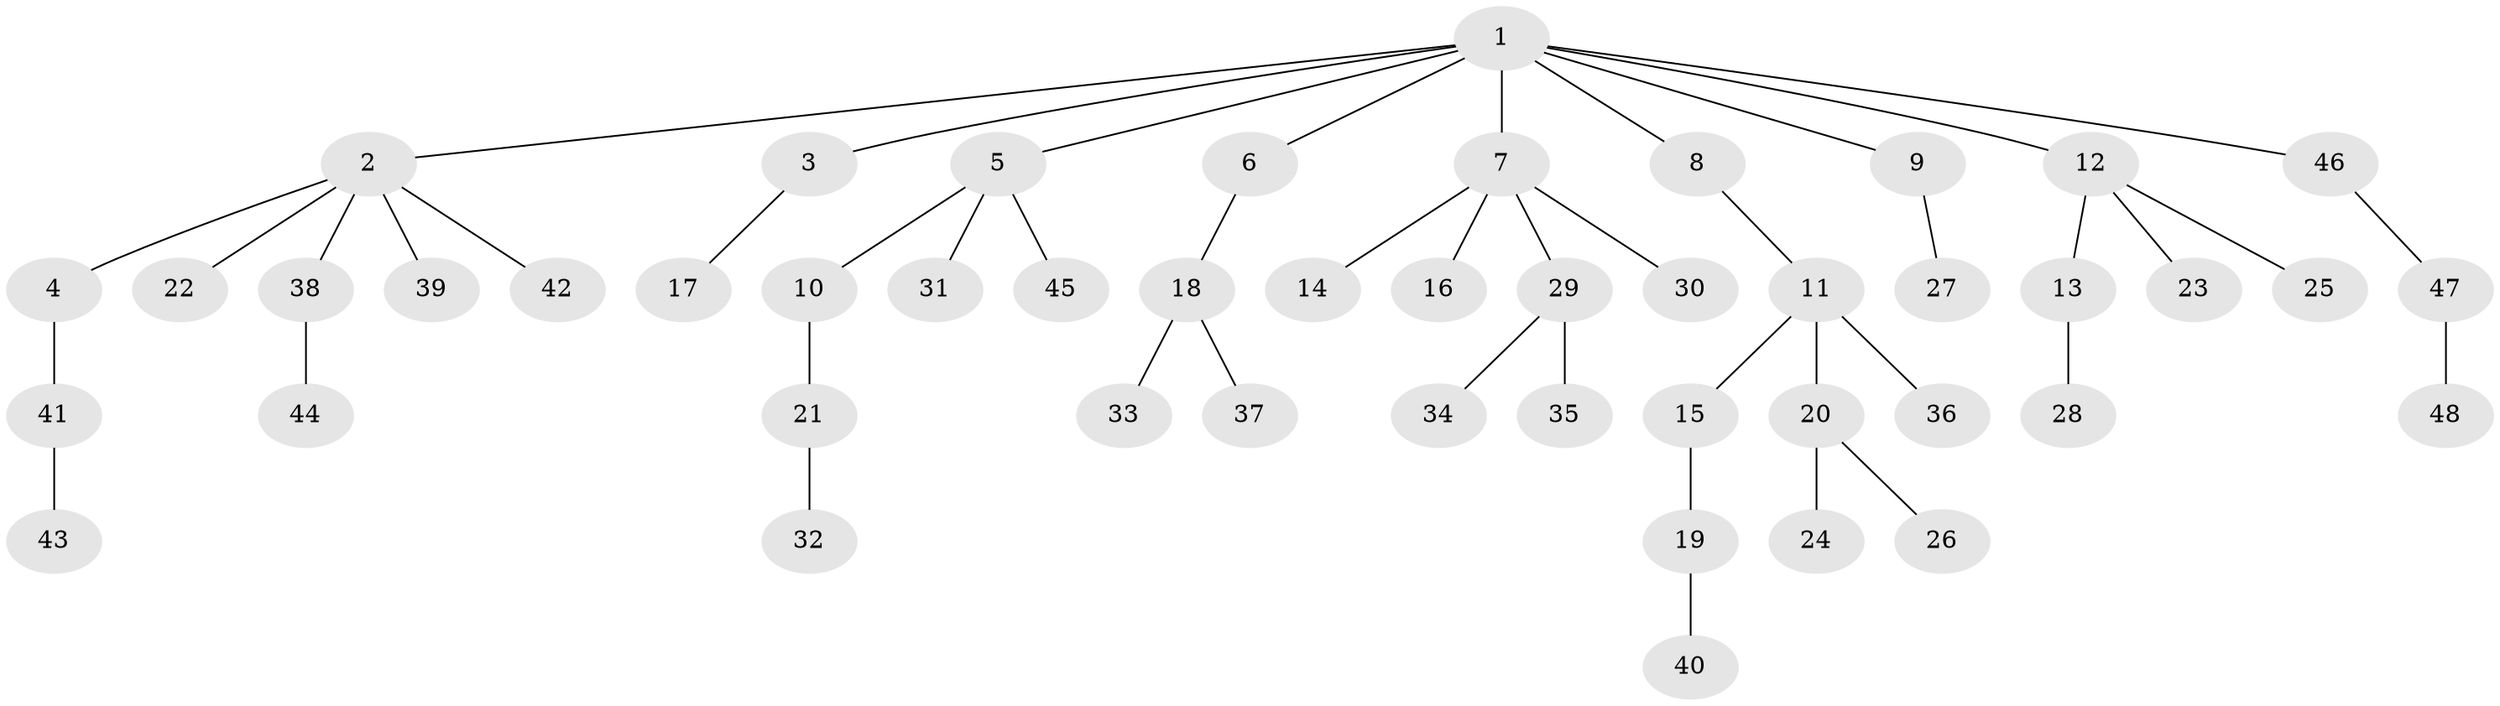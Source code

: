 // original degree distribution, {9: 0.015151515151515152, 6: 0.030303030303030304, 2: 0.25757575757575757, 3: 0.09090909090909091, 5: 0.030303030303030304, 4: 0.045454545454545456, 1: 0.5303030303030303}
// Generated by graph-tools (version 1.1) at 2025/51/03/04/25 22:51:57]
// undirected, 48 vertices, 47 edges
graph export_dot {
  node [color=gray90,style=filled];
  1;
  2;
  3;
  4;
  5;
  6;
  7;
  8;
  9;
  10;
  11;
  12;
  13;
  14;
  15;
  16;
  17;
  18;
  19;
  20;
  21;
  22;
  23;
  24;
  25;
  26;
  27;
  28;
  29;
  30;
  31;
  32;
  33;
  34;
  35;
  36;
  37;
  38;
  39;
  40;
  41;
  42;
  43;
  44;
  45;
  46;
  47;
  48;
  1 -- 2 [weight=1.0];
  1 -- 3 [weight=1.0];
  1 -- 5 [weight=1.0];
  1 -- 6 [weight=1.0];
  1 -- 7 [weight=1.0];
  1 -- 8 [weight=1.0];
  1 -- 9 [weight=1.0];
  1 -- 12 [weight=1.0];
  1 -- 46 [weight=1.0];
  2 -- 4 [weight=1.0];
  2 -- 22 [weight=1.0];
  2 -- 38 [weight=1.0];
  2 -- 39 [weight=1.0];
  2 -- 42 [weight=1.0];
  3 -- 17 [weight=1.0];
  4 -- 41 [weight=1.0];
  5 -- 10 [weight=1.0];
  5 -- 31 [weight=1.0];
  5 -- 45 [weight=1.0];
  6 -- 18 [weight=1.0];
  7 -- 14 [weight=1.0];
  7 -- 16 [weight=1.0];
  7 -- 29 [weight=1.0];
  7 -- 30 [weight=1.0];
  8 -- 11 [weight=1.0];
  9 -- 27 [weight=1.0];
  10 -- 21 [weight=1.0];
  11 -- 15 [weight=1.0];
  11 -- 20 [weight=1.0];
  11 -- 36 [weight=1.0];
  12 -- 13 [weight=1.0];
  12 -- 23 [weight=1.0];
  12 -- 25 [weight=1.0];
  13 -- 28 [weight=1.0];
  15 -- 19 [weight=1.0];
  18 -- 33 [weight=1.0];
  18 -- 37 [weight=1.0];
  19 -- 40 [weight=1.0];
  20 -- 24 [weight=1.0];
  20 -- 26 [weight=1.0];
  21 -- 32 [weight=1.0];
  29 -- 34 [weight=1.0];
  29 -- 35 [weight=1.0];
  38 -- 44 [weight=1.0];
  41 -- 43 [weight=1.0];
  46 -- 47 [weight=1.0];
  47 -- 48 [weight=1.0];
}
